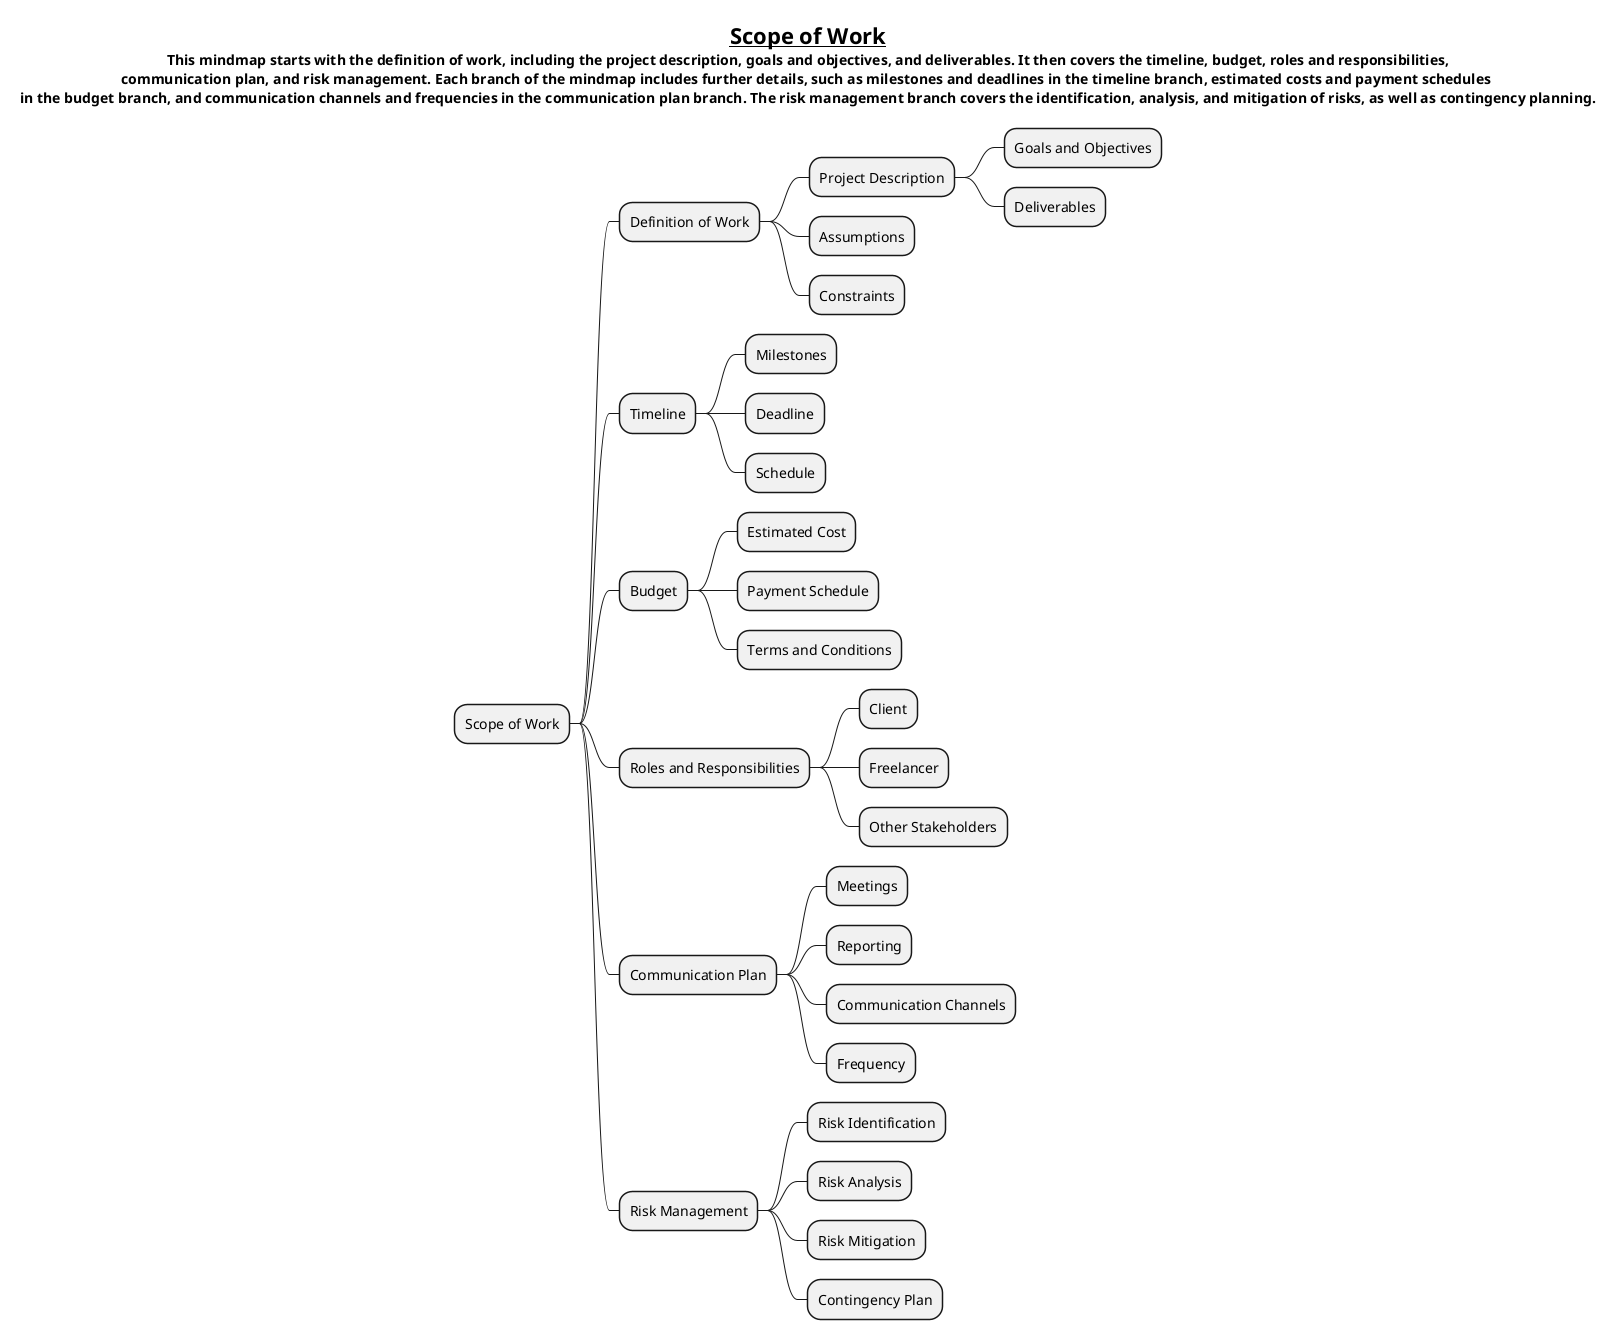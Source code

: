 @startmindmap
title = __Scope of Work__ \n This mindmap starts with the definition of work, including the project description, goals and objectives, and deliverables. It then covers the timeline, budget, roles and responsibilities, \ncommunication plan, and risk management. Each branch of the mindmap includes further details, such as milestones and deadlines in the timeline branch, estimated costs and payment schedules \nin the budget branch, and communication channels and frequencies in the communication plan branch. The risk management branch covers the identification, analysis, and mitigation of risks, as well as contingency planning.






* Scope of Work
** Definition of Work
*** Project Description
**** Goals and Objectives
**** Deliverables
*** Assumptions
*** Constraints
** Timeline
*** Milestones
*** Deadline
*** Schedule
** Budget
*** Estimated Cost
*** Payment Schedule
*** Terms and Conditions
** Roles and Responsibilities
*** Client
*** Freelancer
*** Other Stakeholders
** Communication Plan
*** Meetings
*** Reporting
*** Communication Channels
*** Frequency
** Risk Management
*** Risk Identification
*** Risk Analysis
*** Risk Mitigation
*** Contingency Plan
@endmindmap
